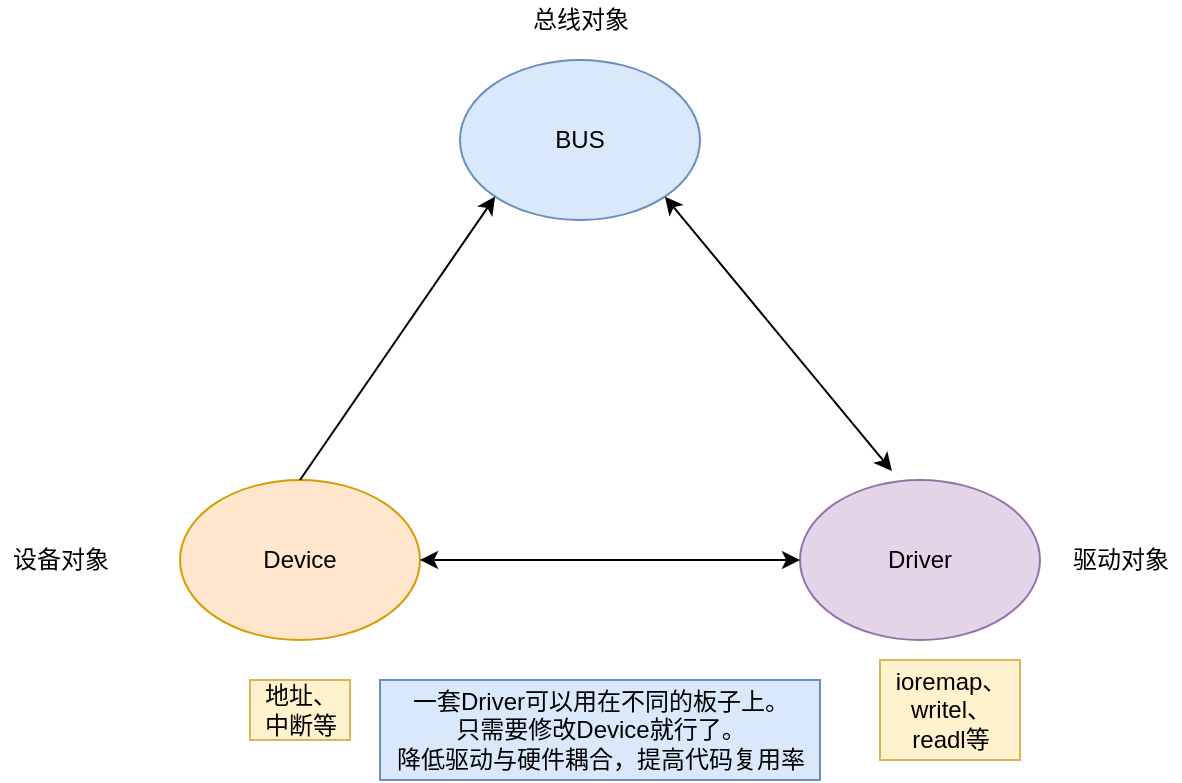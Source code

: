 <mxfile version="13.10.0" type="device"><diagram id="XjF4JMsYpPFIX-pEu-sp" name="第 1 页"><mxGraphModel dx="691" dy="471" grid="1" gridSize="10" guides="1" tooltips="1" connect="1" arrows="1" fold="1" page="1" pageScale="1" pageWidth="827" pageHeight="1169" math="0" shadow="0"><root><mxCell id="0"/><mxCell id="1" parent="0"/><mxCell id="CPuv0PNF_UBfz612CZBq-1" value="BUS" style="ellipse;whiteSpace=wrap;html=1;fillColor=#dae8fc;strokeColor=#6c8ebf;" vertex="1" parent="1"><mxGeometry x="310" y="100" width="120" height="80" as="geometry"/></mxCell><mxCell id="CPuv0PNF_UBfz612CZBq-2" value="Device" style="ellipse;whiteSpace=wrap;html=1;fillColor=#ffe6cc;strokeColor=#d79b00;" vertex="1" parent="1"><mxGeometry x="170" y="310" width="120" height="80" as="geometry"/></mxCell><mxCell id="CPuv0PNF_UBfz612CZBq-3" value="Driver" style="ellipse;whiteSpace=wrap;html=1;fillColor=#e1d5e7;strokeColor=#9673a6;" vertex="1" parent="1"><mxGeometry x="480" y="310" width="120" height="80" as="geometry"/></mxCell><mxCell id="CPuv0PNF_UBfz612CZBq-4" value="" style="endArrow=classic;startArrow=classic;html=1;entryX=0;entryY=0.5;entryDx=0;entryDy=0;exitX=1;exitY=0.5;exitDx=0;exitDy=0;" edge="1" parent="1" source="CPuv0PNF_UBfz612CZBq-2" target="CPuv0PNF_UBfz612CZBq-3"><mxGeometry width="50" height="50" relative="1" as="geometry"><mxPoint x="300" y="360" as="sourcePoint"/><mxPoint x="350" y="310" as="targetPoint"/></mxGeometry></mxCell><mxCell id="CPuv0PNF_UBfz612CZBq-5" value="" style="endArrow=classic;html=1;entryX=0;entryY=1;entryDx=0;entryDy=0;" edge="1" parent="1" target="CPuv0PNF_UBfz612CZBq-1"><mxGeometry width="50" height="50" relative="1" as="geometry"><mxPoint x="230" y="310" as="sourcePoint"/><mxPoint x="270" y="270" as="targetPoint"/></mxGeometry></mxCell><mxCell id="CPuv0PNF_UBfz612CZBq-6" value="" style="endArrow=classic;startArrow=classic;html=1;entryX=1;entryY=1;entryDx=0;entryDy=0;exitX=0.383;exitY=-0.056;exitDx=0;exitDy=0;exitPerimeter=0;" edge="1" parent="1" source="CPuv0PNF_UBfz612CZBq-3" target="CPuv0PNF_UBfz612CZBq-1"><mxGeometry width="50" height="50" relative="1" as="geometry"><mxPoint x="500" y="290" as="sourcePoint"/><mxPoint x="550" y="240" as="targetPoint"/></mxGeometry></mxCell><mxCell id="CPuv0PNF_UBfz612CZBq-7" value="总线对象" style="text;html=1;align=center;verticalAlign=middle;resizable=0;points=[];autosize=1;" vertex="1" parent="1"><mxGeometry x="340" y="70" width="60" height="20" as="geometry"/></mxCell><mxCell id="CPuv0PNF_UBfz612CZBq-8" value="设备对象" style="text;html=1;align=center;verticalAlign=middle;resizable=0;points=[];autosize=1;" vertex="1" parent="1"><mxGeometry x="80" y="340" width="60" height="20" as="geometry"/></mxCell><mxCell id="CPuv0PNF_UBfz612CZBq-9" value="驱动对象" style="text;html=1;align=center;verticalAlign=middle;resizable=0;points=[];autosize=1;" vertex="1" parent="1"><mxGeometry x="610" y="340" width="60" height="20" as="geometry"/></mxCell><mxCell id="CPuv0PNF_UBfz612CZBq-10" value="地址、&lt;br&gt;中断等" style="text;html=1;align=center;verticalAlign=middle;resizable=0;points=[];autosize=1;fillColor=#fff2cc;strokeColor=#d6b656;" vertex="1" parent="1"><mxGeometry x="205" y="410" width="50" height="30" as="geometry"/></mxCell><mxCell id="CPuv0PNF_UBfz612CZBq-11" value="ioremap、&lt;br&gt;writel、&lt;br&gt;readl等" style="text;html=1;align=center;verticalAlign=middle;resizable=0;points=[];autosize=1;fillColor=#fff2cc;strokeColor=#d6b656;" vertex="1" parent="1"><mxGeometry x="520" y="400" width="70" height="50" as="geometry"/></mxCell><mxCell id="CPuv0PNF_UBfz612CZBq-12" value="一套Driver可以用在不同的板子上。&lt;br&gt;只需要修改Device就行了。&lt;br&gt;降低驱动与硬件耦合，提高代码复用率" style="text;html=1;align=center;verticalAlign=middle;resizable=0;points=[];autosize=1;fillColor=#dae8fc;strokeColor=#6c8ebf;" vertex="1" parent="1"><mxGeometry x="270" y="410" width="220" height="50" as="geometry"/></mxCell></root></mxGraphModel></diagram></mxfile>